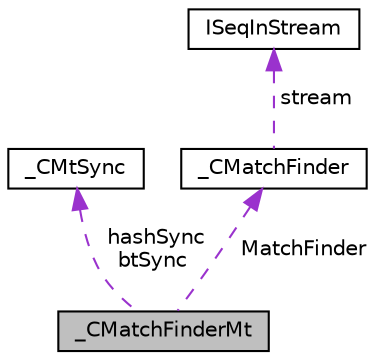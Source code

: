 digraph G
{
  edge [fontname="Helvetica",fontsize="10",labelfontname="Helvetica",labelfontsize="10"];
  node [fontname="Helvetica",fontsize="10",shape=record];
  Node1 [label="_CMatchFinderMt",height=0.2,width=0.4,color="black", fillcolor="grey75", style="filled" fontcolor="black"];
  Node2 -> Node1 [dir="back",color="darkorchid3",fontsize="10",style="dashed",label=" hashSync\nbtSync" ,fontname="Helvetica"];
  Node2 [label="_CMtSync",height=0.2,width=0.4,color="black", fillcolor="white", style="filled",URL="$struct___c_mt_sync.html"];
  Node3 -> Node1 [dir="back",color="darkorchid3",fontsize="10",style="dashed",label=" MatchFinder" ,fontname="Helvetica"];
  Node3 [label="_CMatchFinder",height=0.2,width=0.4,color="black", fillcolor="white", style="filled",URL="$struct___c_match_finder.html"];
  Node4 -> Node3 [dir="back",color="darkorchid3",fontsize="10",style="dashed",label=" stream" ,fontname="Helvetica"];
  Node4 [label="ISeqInStream",height=0.2,width=0.4,color="black", fillcolor="white", style="filled",URL="$struct_i_seq_in_stream.html"];
}
